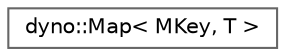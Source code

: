 digraph "Graphical Class Hierarchy"
{
 // LATEX_PDF_SIZE
  bgcolor="transparent";
  edge [fontname=Helvetica,fontsize=10,labelfontname=Helvetica,labelfontsize=10];
  node [fontname=Helvetica,fontsize=10,shape=box,height=0.2,width=0.4];
  rankdir="LR";
  Node0 [id="Node000000",label="dyno::Map\< MKey, T \>",height=0.2,width=0.4,color="grey40", fillcolor="white", style="filled",URL="$classdyno_1_1_map.html",tooltip="Be aware do not use this structure on GPU if the data size is large."];
}

